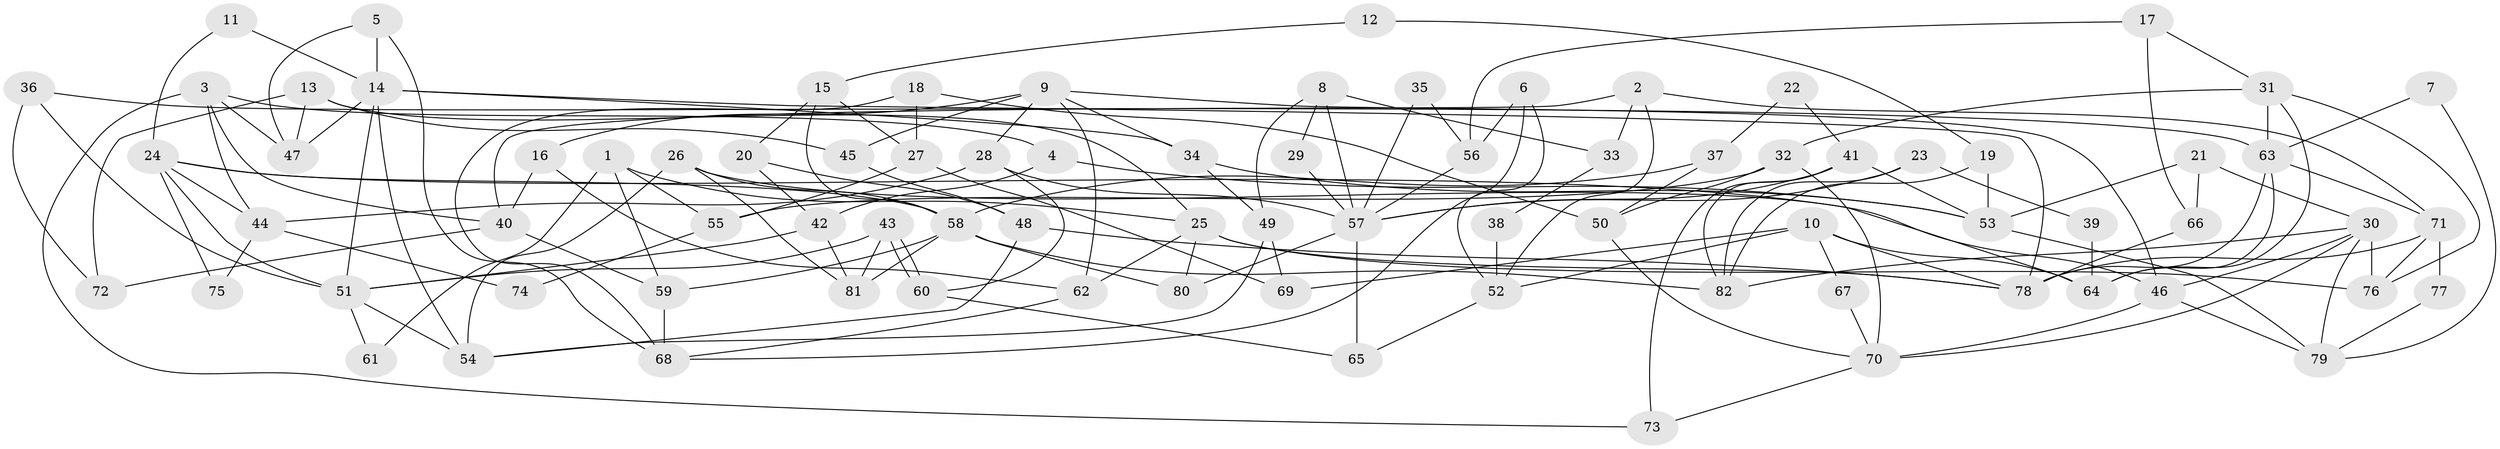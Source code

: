 // Generated by graph-tools (version 1.1) at 2025/50/03/09/25 03:50:10]
// undirected, 82 vertices, 164 edges
graph export_dot {
graph [start="1"]
  node [color=gray90,style=filled];
  1;
  2;
  3;
  4;
  5;
  6;
  7;
  8;
  9;
  10;
  11;
  12;
  13;
  14;
  15;
  16;
  17;
  18;
  19;
  20;
  21;
  22;
  23;
  24;
  25;
  26;
  27;
  28;
  29;
  30;
  31;
  32;
  33;
  34;
  35;
  36;
  37;
  38;
  39;
  40;
  41;
  42;
  43;
  44;
  45;
  46;
  47;
  48;
  49;
  50;
  51;
  52;
  53;
  54;
  55;
  56;
  57;
  58;
  59;
  60;
  61;
  62;
  63;
  64;
  65;
  66;
  67;
  68;
  69;
  70;
  71;
  72;
  73;
  74;
  75;
  76;
  77;
  78;
  79;
  80;
  81;
  82;
  1 -- 59;
  1 -- 55;
  1 -- 25;
  1 -- 61;
  2 -- 71;
  2 -- 52;
  2 -- 33;
  2 -- 40;
  3 -- 4;
  3 -- 44;
  3 -- 40;
  3 -- 47;
  3 -- 73;
  4 -- 53;
  4 -- 42;
  5 -- 68;
  5 -- 14;
  5 -- 47;
  6 -- 52;
  6 -- 68;
  6 -- 56;
  7 -- 63;
  7 -- 79;
  8 -- 49;
  8 -- 57;
  8 -- 29;
  8 -- 33;
  9 -- 16;
  9 -- 45;
  9 -- 28;
  9 -- 34;
  9 -- 46;
  9 -- 62;
  10 -- 69;
  10 -- 78;
  10 -- 52;
  10 -- 64;
  10 -- 67;
  11 -- 24;
  11 -- 14;
  12 -- 15;
  12 -- 19;
  13 -- 72;
  13 -- 47;
  13 -- 25;
  13 -- 45;
  14 -- 47;
  14 -- 78;
  14 -- 34;
  14 -- 51;
  14 -- 54;
  15 -- 20;
  15 -- 58;
  15 -- 27;
  16 -- 62;
  16 -- 40;
  17 -- 31;
  17 -- 66;
  17 -- 56;
  18 -- 68;
  18 -- 50;
  18 -- 27;
  19 -- 82;
  19 -- 53;
  20 -- 48;
  20 -- 42;
  21 -- 30;
  21 -- 53;
  21 -- 66;
  22 -- 37;
  22 -- 41;
  23 -- 57;
  23 -- 82;
  23 -- 39;
  24 -- 58;
  24 -- 46;
  24 -- 44;
  24 -- 51;
  24 -- 75;
  25 -- 62;
  25 -- 76;
  25 -- 78;
  25 -- 80;
  26 -- 64;
  26 -- 54;
  26 -- 58;
  26 -- 81;
  27 -- 55;
  27 -- 69;
  28 -- 57;
  28 -- 44;
  28 -- 60;
  29 -- 57;
  30 -- 46;
  30 -- 82;
  30 -- 70;
  30 -- 76;
  30 -- 79;
  31 -- 76;
  31 -- 64;
  31 -- 32;
  31 -- 63;
  32 -- 70;
  32 -- 50;
  32 -- 55;
  33 -- 38;
  34 -- 49;
  34 -- 53;
  35 -- 57;
  35 -- 56;
  36 -- 63;
  36 -- 51;
  36 -- 72;
  37 -- 58;
  37 -- 50;
  38 -- 52;
  39 -- 64;
  40 -- 59;
  40 -- 72;
  41 -- 57;
  41 -- 73;
  41 -- 53;
  41 -- 82;
  42 -- 51;
  42 -- 81;
  43 -- 51;
  43 -- 60;
  43 -- 60;
  43 -- 81;
  44 -- 74;
  44 -- 75;
  45 -- 48;
  46 -- 79;
  46 -- 70;
  48 -- 78;
  48 -- 54;
  49 -- 54;
  49 -- 69;
  50 -- 70;
  51 -- 54;
  51 -- 61;
  52 -- 65;
  53 -- 79;
  55 -- 74;
  56 -- 57;
  57 -- 80;
  57 -- 65;
  58 -- 81;
  58 -- 59;
  58 -- 80;
  58 -- 82;
  59 -- 68;
  60 -- 65;
  62 -- 68;
  63 -- 78;
  63 -- 64;
  63 -- 71;
  66 -- 78;
  67 -- 70;
  70 -- 73;
  71 -- 76;
  71 -- 77;
  71 -- 78;
  77 -- 79;
}
